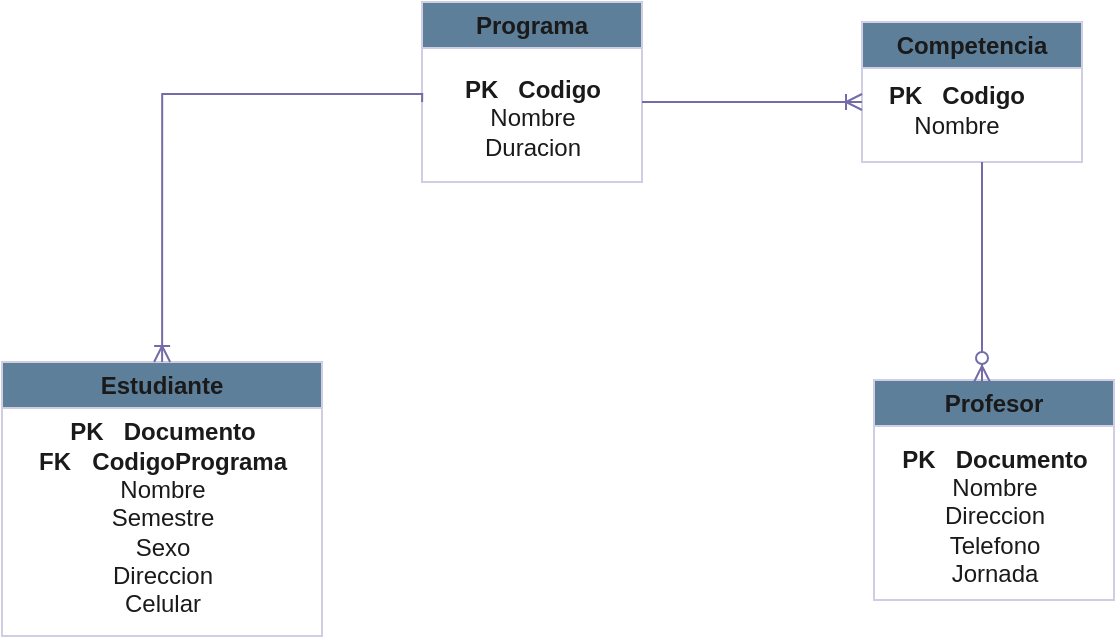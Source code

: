 <mxfile version="26.0.16">
  <diagram name="Página-1" id="o6pAdawF6bKoE41HRRKl">
    <mxGraphModel dx="743" dy="1901" grid="1" gridSize="10" guides="1" tooltips="1" connect="1" arrows="1" fold="1" page="1" pageScale="1" pageWidth="827" pageHeight="1169" math="0" shadow="0">
      <root>
        <mxCell id="0" />
        <mxCell id="1" parent="0" />
        <mxCell id="XZ8uVXnFnG7fecz09Hol-1" value="Estudiante" style="swimlane;whiteSpace=wrap;html=1;labelBackgroundColor=none;fillColor=#5D7F99;strokeColor=#D0CEE2;fontColor=#1A1A1A;" vertex="1" parent="1">
          <mxGeometry x="40" y="120" width="160" height="137" as="geometry">
            <mxRectangle x="45" y="100" width="100" height="30" as="alternateBounds" />
          </mxGeometry>
        </mxCell>
        <mxCell id="XZ8uVXnFnG7fecz09Hol-8" value="&lt;b&gt;PK&lt;span style=&quot;white-space: pre;&quot;&gt;&#x9;&lt;/span&gt;Documento&lt;/b&gt;&lt;div&gt;&lt;b&gt;FK&lt;span style=&quot;white-space: pre;&quot;&gt;&#x9;&lt;/span&gt;CodigoPrograma&lt;/b&gt;&lt;/div&gt;&lt;div&gt;Nombre&lt;/div&gt;&lt;div&gt;Semestre&lt;/div&gt;&lt;div&gt;Sexo&lt;/div&gt;&lt;div&gt;Direccion&lt;/div&gt;&lt;div&gt;Celular&lt;/div&gt;" style="text;html=1;align=center;verticalAlign=middle;resizable=0;points=[];autosize=1;strokeColor=none;fillColor=none;labelBackgroundColor=none;fontColor=#1A1A1A;" vertex="1" parent="XZ8uVXnFnG7fecz09Hol-1">
          <mxGeometry x="5" y="23" width="150" height="110" as="geometry" />
        </mxCell>
        <mxCell id="XZ8uVXnFnG7fecz09Hol-3" value="Competencia" style="swimlane;whiteSpace=wrap;html=1;labelBackgroundColor=none;fillColor=#5D7F99;strokeColor=#D0CEE2;fontColor=#1A1A1A;" vertex="1" parent="1">
          <mxGeometry x="470" y="-50" width="110" height="70" as="geometry">
            <mxRectangle x="100" y="180" width="110" height="30" as="alternateBounds" />
          </mxGeometry>
        </mxCell>
        <mxCell id="XZ8uVXnFnG7fecz09Hol-7" value="&lt;b&gt;PK&lt;span style=&quot;white-space: pre;&quot;&gt;&#x9;&lt;/span&gt;Codigo&lt;/b&gt;&lt;div&gt;Nombre&lt;/div&gt;" style="text;html=1;align=center;verticalAlign=middle;resizable=0;points=[];autosize=1;strokeColor=none;fillColor=none;labelBackgroundColor=none;fontColor=#1A1A1A;" vertex="1" parent="XZ8uVXnFnG7fecz09Hol-3">
          <mxGeometry x="2" y="24" width="90" height="40" as="geometry" />
        </mxCell>
        <mxCell id="XZ8uVXnFnG7fecz09Hol-4" value="Profesor" style="swimlane;whiteSpace=wrap;html=1;labelBackgroundColor=none;fillColor=#5D7F99;strokeColor=#D0CEE2;fontColor=#1A1A1A;" vertex="1" parent="1">
          <mxGeometry x="476" y="129" width="120" height="110" as="geometry" />
        </mxCell>
        <mxCell id="XZ8uVXnFnG7fecz09Hol-6" value="&lt;b&gt;PK&lt;span style=&quot;white-space: pre;&quot;&gt;&#x9;&lt;/span&gt;Documento&lt;/b&gt;&lt;div&gt;Nombre&lt;/div&gt;&lt;div&gt;Direccion&lt;/div&gt;&lt;div&gt;Telefono&lt;/div&gt;&lt;div&gt;Jornada&lt;/div&gt;" style="text;html=1;align=center;verticalAlign=middle;resizable=0;points=[];autosize=1;strokeColor=none;fillColor=none;labelBackgroundColor=none;fontColor=#1A1A1A;" vertex="1" parent="XZ8uVXnFnG7fecz09Hol-4">
          <mxGeometry y="23" width="120" height="90" as="geometry" />
        </mxCell>
        <mxCell id="XZ8uVXnFnG7fecz09Hol-10" value="" style="group" vertex="1" connectable="0" parent="1">
          <mxGeometry x="250" y="-60" width="110" height="90" as="geometry" />
        </mxCell>
        <mxCell id="XZ8uVXnFnG7fecz09Hol-2" value="Programa" style="swimlane;whiteSpace=wrap;html=1;labelBackgroundColor=none;fillColor=#5D7F99;strokeColor=#D0CEE2;fontColor=#1A1A1A;" vertex="1" parent="XZ8uVXnFnG7fecz09Hol-10">
          <mxGeometry width="110" height="90" as="geometry">
            <mxRectangle x="-10" y="90" width="90" height="30" as="alternateBounds" />
          </mxGeometry>
        </mxCell>
        <mxCell id="XZ8uVXnFnG7fecz09Hol-9" value="&lt;b&gt;PK&lt;span style=&quot;white-space: pre;&quot;&gt;&#x9;&lt;/span&gt;Codigo&lt;/b&gt;&lt;div&gt;Nombre&lt;/div&gt;&lt;div&gt;Duracion&lt;/div&gt;" style="text;html=1;align=center;verticalAlign=middle;resizable=0;points=[];autosize=1;strokeColor=none;fillColor=none;labelBackgroundColor=none;fontColor=#1A1A1A;" vertex="1" parent="XZ8uVXnFnG7fecz09Hol-10">
          <mxGeometry x="10" y="28" width="90" height="60" as="geometry" />
        </mxCell>
        <mxCell id="XZ8uVXnFnG7fecz09Hol-11" value="" style="edgeStyle=orthogonalEdgeStyle;fontSize=12;html=1;endArrow=ERoneToMany;rounded=0;strokeColor=#736CA8;fontColor=#1A1A1A;exitX=0;exitY=0.5;exitDx=0;exitDy=0;" edge="1" parent="1">
          <mxGeometry width="100" height="100" relative="1" as="geometry">
            <mxPoint x="250.06" y="-10.0" as="sourcePoint" />
            <mxPoint x="120.06" y="120" as="targetPoint" />
            <Array as="points">
              <mxPoint x="250.06" y="-14" />
              <mxPoint x="120.06" y="-14" />
            </Array>
          </mxGeometry>
        </mxCell>
        <mxCell id="XZ8uVXnFnG7fecz09Hol-12" value="" style="edgeStyle=entityRelationEdgeStyle;fontSize=12;html=1;endArrow=ERoneToMany;rounded=0;strokeColor=#736CA8;fontColor=#1A1A1A;" edge="1" parent="1">
          <mxGeometry width="100" height="100" relative="1" as="geometry">
            <mxPoint x="360" y="-10" as="sourcePoint" />
            <mxPoint x="470" y="-10" as="targetPoint" />
          </mxGeometry>
        </mxCell>
        <mxCell id="XZ8uVXnFnG7fecz09Hol-13" value="" style="fontSize=12;html=1;endArrow=ERzeroToMany;endFill=1;rounded=0;strokeColor=#736CA8;fontColor=#1A1A1A;" edge="1" parent="1">
          <mxGeometry width="100" height="100" relative="1" as="geometry">
            <mxPoint x="530" y="20" as="sourcePoint" />
            <mxPoint x="530" y="130" as="targetPoint" />
          </mxGeometry>
        </mxCell>
      </root>
    </mxGraphModel>
  </diagram>
</mxfile>
